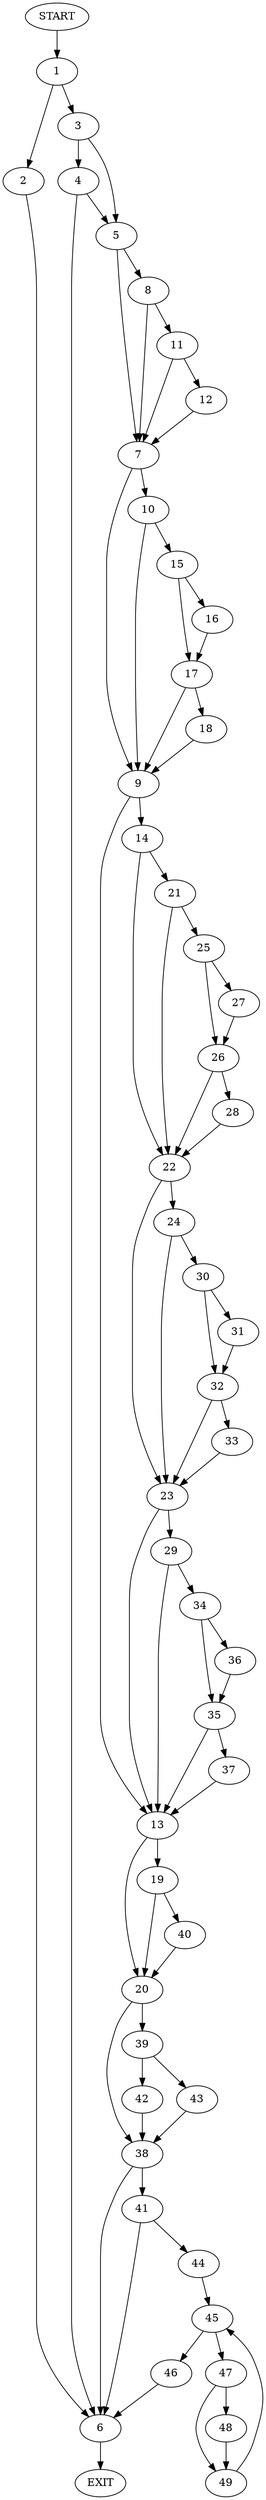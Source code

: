 digraph {
0 [label="START"]
50 [label="EXIT"]
0 -> 1
1 -> 2
1 -> 3
3 -> 4
3 -> 5
2 -> 6
6 -> 50
5 -> 7
5 -> 8
4 -> 6
4 -> 5
7 -> 9
7 -> 10
8 -> 7
8 -> 11
11 -> 12
11 -> 7
12 -> 7
9 -> 13
9 -> 14
10 -> 9
10 -> 15
15 -> 16
15 -> 17
16 -> 17
17 -> 9
17 -> 18
18 -> 9
13 -> 19
13 -> 20
14 -> 21
14 -> 22
22 -> 23
22 -> 24
21 -> 25
21 -> 22
25 -> 26
25 -> 27
26 -> 22
26 -> 28
27 -> 26
28 -> 22
23 -> 13
23 -> 29
24 -> 30
24 -> 23
30 -> 31
30 -> 32
32 -> 33
32 -> 23
31 -> 32
33 -> 23
29 -> 34
29 -> 13
34 -> 35
34 -> 36
35 -> 13
35 -> 37
36 -> 35
37 -> 13
20 -> 38
20 -> 39
19 -> 40
19 -> 20
40 -> 20
38 -> 41
38 -> 6
39 -> 42
39 -> 43
43 -> 38
42 -> 38
41 -> 44
41 -> 6
44 -> 45
45 -> 46
45 -> 47
47 -> 48
47 -> 49
46 -> 6
49 -> 45
48 -> 49
}
